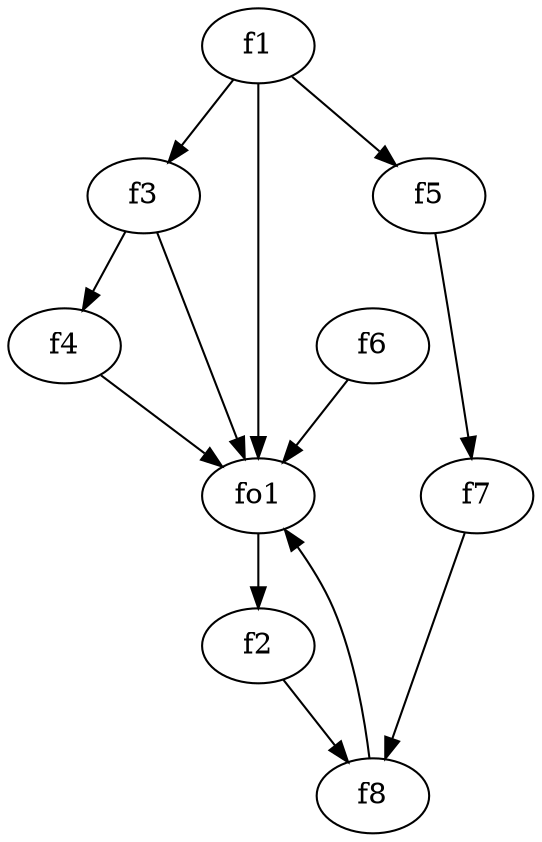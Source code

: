 strict digraph  {
f1;
f2;
f3;
f4;
f5;
f6;
f7;
f8;
fo1;
f1 -> f3  [weight=2];
f1 -> f5  [weight=2];
f1 -> fo1  [weight=2];
f2 -> f8  [weight=2];
f3 -> f4  [weight=2];
f3 -> fo1  [weight=2];
f4 -> fo1  [weight=2];
f5 -> f7  [weight=2];
f6 -> fo1  [weight=2];
f7 -> f8  [weight=2];
f8 -> fo1  [weight=2];
fo1 -> f2  [weight=2];
}
